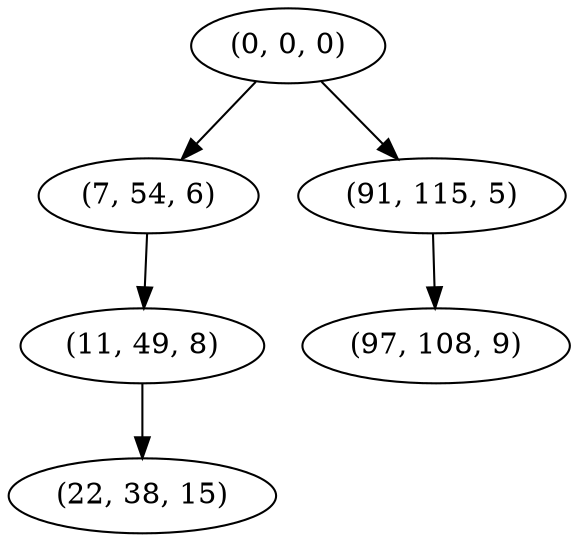 digraph tree {
    "(0, 0, 0)";
    "(7, 54, 6)";
    "(11, 49, 8)";
    "(22, 38, 15)";
    "(91, 115, 5)";
    "(97, 108, 9)";
    "(0, 0, 0)" -> "(7, 54, 6)";
    "(0, 0, 0)" -> "(91, 115, 5)";
    "(7, 54, 6)" -> "(11, 49, 8)";
    "(11, 49, 8)" -> "(22, 38, 15)";
    "(91, 115, 5)" -> "(97, 108, 9)";
}
